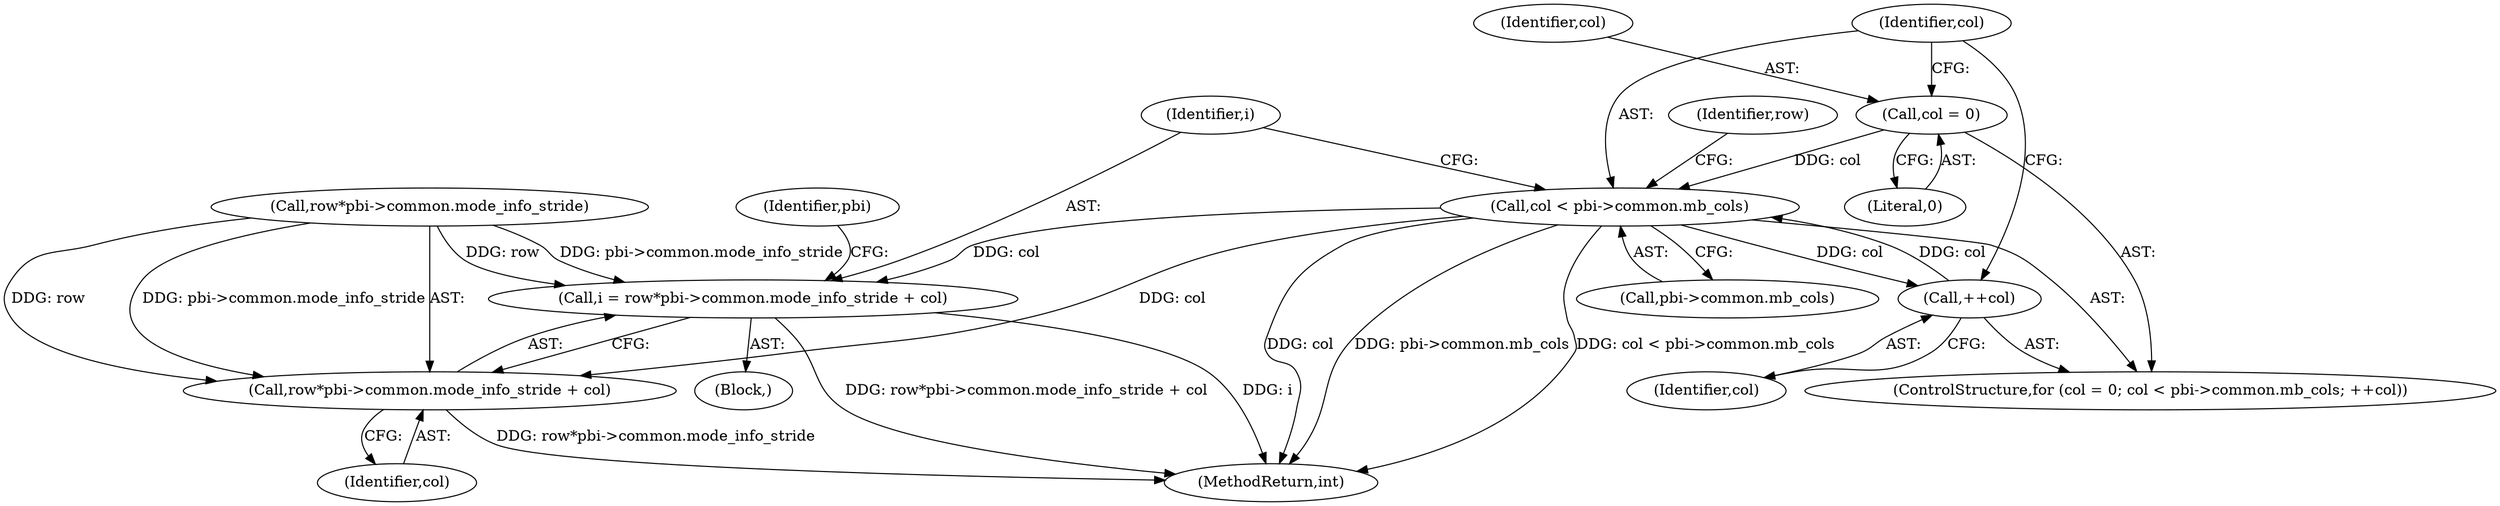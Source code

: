 digraph "0_Android_6886e8e0a9db2dbad723dc37a548233e004b33bc_1@pointer" {
"1000383" [label="(Call,col < pbi->common.mb_cols)"];
"1000390" [label="(Call,++col)"];
"1000383" [label="(Call,col < pbi->common.mb_cols)"];
"1000380" [label="(Call,col = 0)"];
"1000394" [label="(Call,i = row*pbi->common.mode_info_stride + col)"];
"1000396" [label="(Call,row*pbi->common.mode_info_stride + col)"];
"1000384" [label="(Identifier,col)"];
"1000397" [label="(Call,row*pbi->common.mode_info_stride)"];
"1000404" [label="(Identifier,col)"];
"1000395" [label="(Identifier,i)"];
"1000383" [label="(Call,col < pbi->common.mb_cols)"];
"1000396" [label="(Call,row*pbi->common.mode_info_stride + col)"];
"1000391" [label="(Identifier,col)"];
"1000392" [label="(Block,)"];
"1000394" [label="(Call,i = row*pbi->common.mode_info_stride + col)"];
"1000377" [label="(Identifier,row)"];
"1000390" [label="(Call,++col)"];
"1000381" [label="(Identifier,col)"];
"1000411" [label="(Identifier,pbi)"];
"1000379" [label="(ControlStructure,for (col = 0; col < pbi->common.mb_cols; ++col))"];
"1000451" [label="(MethodReturn,int)"];
"1000385" [label="(Call,pbi->common.mb_cols)"];
"1000382" [label="(Literal,0)"];
"1000380" [label="(Call,col = 0)"];
"1000383" -> "1000379"  [label="AST: "];
"1000383" -> "1000385"  [label="CFG: "];
"1000384" -> "1000383"  [label="AST: "];
"1000385" -> "1000383"  [label="AST: "];
"1000395" -> "1000383"  [label="CFG: "];
"1000377" -> "1000383"  [label="CFG: "];
"1000383" -> "1000451"  [label="DDG: col < pbi->common.mb_cols"];
"1000383" -> "1000451"  [label="DDG: col"];
"1000383" -> "1000451"  [label="DDG: pbi->common.mb_cols"];
"1000390" -> "1000383"  [label="DDG: col"];
"1000380" -> "1000383"  [label="DDG: col"];
"1000383" -> "1000390"  [label="DDG: col"];
"1000383" -> "1000394"  [label="DDG: col"];
"1000383" -> "1000396"  [label="DDG: col"];
"1000390" -> "1000379"  [label="AST: "];
"1000390" -> "1000391"  [label="CFG: "];
"1000391" -> "1000390"  [label="AST: "];
"1000384" -> "1000390"  [label="CFG: "];
"1000380" -> "1000379"  [label="AST: "];
"1000380" -> "1000382"  [label="CFG: "];
"1000381" -> "1000380"  [label="AST: "];
"1000382" -> "1000380"  [label="AST: "];
"1000384" -> "1000380"  [label="CFG: "];
"1000394" -> "1000392"  [label="AST: "];
"1000394" -> "1000396"  [label="CFG: "];
"1000395" -> "1000394"  [label="AST: "];
"1000396" -> "1000394"  [label="AST: "];
"1000411" -> "1000394"  [label="CFG: "];
"1000394" -> "1000451"  [label="DDG: row*pbi->common.mode_info_stride + col"];
"1000394" -> "1000451"  [label="DDG: i"];
"1000397" -> "1000394"  [label="DDG: row"];
"1000397" -> "1000394"  [label="DDG: pbi->common.mode_info_stride"];
"1000396" -> "1000404"  [label="CFG: "];
"1000397" -> "1000396"  [label="AST: "];
"1000404" -> "1000396"  [label="AST: "];
"1000396" -> "1000451"  [label="DDG: row*pbi->common.mode_info_stride"];
"1000397" -> "1000396"  [label="DDG: row"];
"1000397" -> "1000396"  [label="DDG: pbi->common.mode_info_stride"];
}
